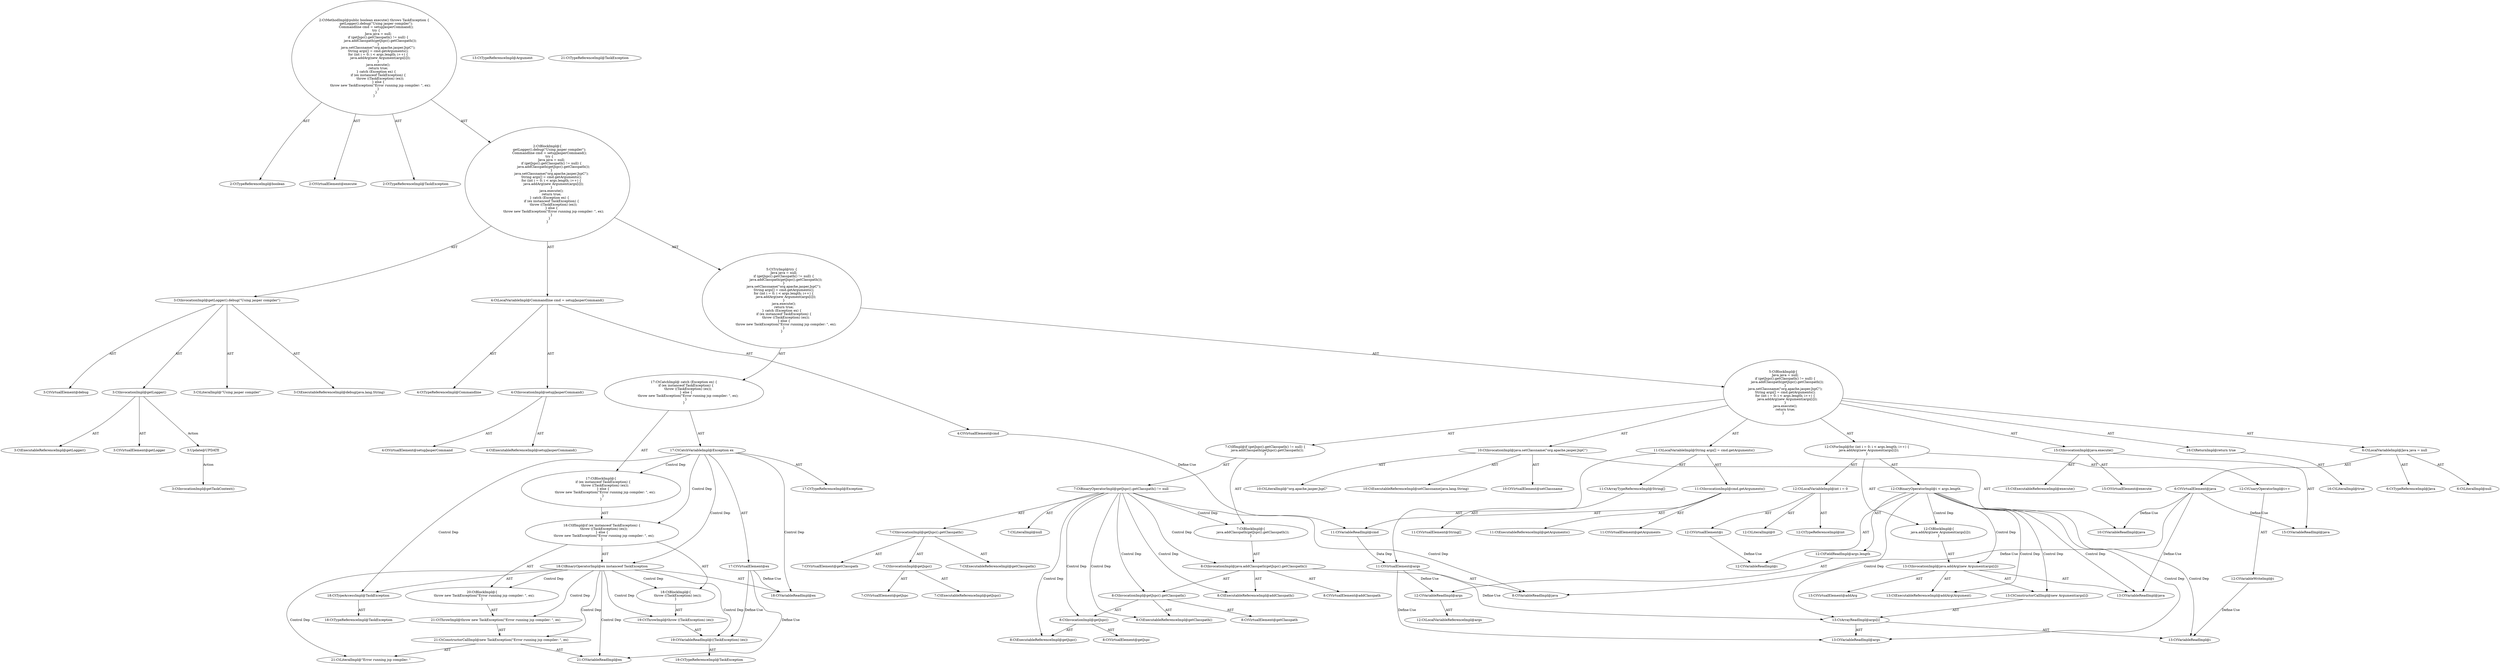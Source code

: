 digraph "execute#?" {
0 [label="2:CtTypeReferenceImpl@boolean" shape=ellipse]
1 [label="2:CtVirtualElement@execute" shape=ellipse]
2 [label="2:CtTypeReferenceImpl@TaskException" shape=ellipse]
3 [label="3:CtExecutableReferenceImpl@debug(java.lang.String)" shape=ellipse]
4 [label="3:CtVirtualElement@debug" shape=ellipse]
5 [label="3:CtExecutableReferenceImpl@getLogger()" shape=ellipse]
6 [label="3:CtVirtualElement@getLogger" shape=ellipse]
7 [label="3:CtInvocationImpl@getLogger()" shape=ellipse]
8 [label="3:CtLiteralImpl@\"Using jasper compiler\"" shape=ellipse]
9 [label="3:CtInvocationImpl@getLogger().debug(\"Using jasper compiler\")" shape=ellipse]
10 [label="4:CtTypeReferenceImpl@Commandline" shape=ellipse]
11 [label="4:CtExecutableReferenceImpl@setupJasperCommand()" shape=ellipse]
12 [label="4:CtVirtualElement@setupJasperCommand" shape=ellipse]
13 [label="4:CtInvocationImpl@setupJasperCommand()" shape=ellipse]
14 [label="4:CtVirtualElement@cmd" shape=ellipse]
15 [label="4:CtLocalVariableImpl@Commandline cmd = setupJasperCommand()" shape=ellipse]
16 [label="6:CtTypeReferenceImpl@Java" shape=ellipse]
17 [label="6:CtLiteralImpl@null" shape=ellipse]
18 [label="6:CtVirtualElement@java" shape=ellipse]
19 [label="6:CtLocalVariableImpl@Java java = null" shape=ellipse]
20 [label="7:CtExecutableReferenceImpl@getClasspath()" shape=ellipse]
21 [label="7:CtVirtualElement@getClasspath" shape=ellipse]
22 [label="7:CtExecutableReferenceImpl@getJspc()" shape=ellipse]
23 [label="7:CtVirtualElement@getJspc" shape=ellipse]
24 [label="7:CtInvocationImpl@getJspc()" shape=ellipse]
25 [label="7:CtInvocationImpl@getJspc().getClasspath()" shape=ellipse]
26 [label="7:CtLiteralImpl@null" shape=ellipse]
27 [label="7:CtBinaryOperatorImpl@getJspc().getClasspath() != null" shape=ellipse]
28 [label="8:CtExecutableReferenceImpl@addClasspath()" shape=ellipse]
29 [label="8:CtVirtualElement@addClasspath" shape=ellipse]
30 [label="8:CtVariableReadImpl@java" shape=ellipse]
31 [label="8:CtExecutableReferenceImpl@getClasspath()" shape=ellipse]
32 [label="8:CtVirtualElement@getClasspath" shape=ellipse]
33 [label="8:CtExecutableReferenceImpl@getJspc()" shape=ellipse]
34 [label="8:CtVirtualElement@getJspc" shape=ellipse]
35 [label="8:CtInvocationImpl@getJspc()" shape=ellipse]
36 [label="8:CtInvocationImpl@getJspc().getClasspath()" shape=ellipse]
37 [label="8:CtInvocationImpl@java.addClasspath(getJspc().getClasspath())" shape=ellipse]
38 [label="7:CtBlockImpl@\{
    java.addClasspath(getJspc().getClasspath());
\}" shape=ellipse]
39 [label="7:CtIfImpl@if (getJspc().getClasspath() != null) \{
    java.addClasspath(getJspc().getClasspath());
\}" shape=ellipse]
40 [label="10:CtExecutableReferenceImpl@setClassname(java.lang.String)" shape=ellipse]
41 [label="10:CtVirtualElement@setClassname" shape=ellipse]
42 [label="10:CtVariableReadImpl@java" shape=ellipse]
43 [label="10:CtLiteralImpl@\"org.apache.jasper.JspC\"" shape=ellipse]
44 [label="10:CtInvocationImpl@java.setClassname(\"org.apache.jasper.JspC\")" shape=ellipse]
45 [label="11:CtVirtualElement@String[]" shape=ellipse]
46 [label="11:CtArrayTypeReferenceImpl@String[]" shape=ellipse]
47 [label="11:CtExecutableReferenceImpl@getArguments()" shape=ellipse]
48 [label="11:CtVirtualElement@getArguments" shape=ellipse]
49 [label="11:CtVariableReadImpl@cmd" shape=ellipse]
50 [label="11:CtInvocationImpl@cmd.getArguments()" shape=ellipse]
51 [label="11:CtVirtualElement@args" shape=ellipse]
52 [label="11:CtLocalVariableImpl@String args[] = cmd.getArguments()" shape=ellipse]
53 [label="12:CtTypeReferenceImpl@int" shape=ellipse]
54 [label="12:CtLiteralImpl@0" shape=ellipse]
55 [label="12:CtVirtualElement@i" shape=ellipse]
56 [label="12:CtLocalVariableImpl@int i = 0" shape=ellipse]
57 [label="12:CtVariableReadImpl@i" shape=ellipse]
58 [label="12:CtVariableReadImpl@args" shape=ellipse]
59 [label="12:CtLocalVariableReferenceImpl@args" shape=ellipse]
60 [label="12:CtFieldReadImpl@args.length" shape=ellipse]
61 [label="12:CtBinaryOperatorImpl@i < args.length" shape=ellipse]
62 [label="12:CtVariableWriteImpl@i" shape=ellipse]
63 [label="12:CtUnaryOperatorImpl@i++" shape=ellipse]
64 [label="13:CtExecutableReferenceImpl@addArg(Argument)" shape=ellipse]
65 [label="13:CtVirtualElement@addArg" shape=ellipse]
66 [label="13:CtVariableReadImpl@java" shape=ellipse]
67 [label="13:CtTypeReferenceImpl@Argument" shape=ellipse]
68 [label="13:CtVariableReadImpl@args" shape=ellipse]
69 [label="13:CtVariableReadImpl@i" shape=ellipse]
70 [label="13:CtArrayReadImpl@args[i]" shape=ellipse]
71 [label="13:CtConstructorCallImpl@new Argument(args[i])" shape=ellipse]
72 [label="13:CtInvocationImpl@java.addArg(new Argument(args[i]))" shape=ellipse]
73 [label="12:CtBlockImpl@\{
    java.addArg(new Argument(args[i]));
\}" shape=ellipse]
74 [label="12:CtForImpl@for (int i = 0; i < args.length; i++) \{
    java.addArg(new Argument(args[i]));
\}" shape=ellipse]
75 [label="15:CtExecutableReferenceImpl@execute()" shape=ellipse]
76 [label="15:CtVirtualElement@execute" shape=ellipse]
77 [label="15:CtVariableReadImpl@java" shape=ellipse]
78 [label="15:CtInvocationImpl@java.execute()" shape=ellipse]
79 [label="16:CtLiteralImpl@true" shape=ellipse]
80 [label="16:CtReturnImpl@return true" shape=ellipse]
81 [label="5:CtBlockImpl@\{
    Java java = null;
    if (getJspc().getClasspath() != null) \{
        java.addClasspath(getJspc().getClasspath());
    \}
    java.setClassname(\"org.apache.jasper.JspC\");
    String args[] = cmd.getArguments();
    for (int i = 0; i < args.length; i++) \{
        java.addArg(new Argument(args[i]));
    \}
    java.execute();
    return true;
\}" shape=ellipse]
82 [label="17:CtVirtualElement@ex" shape=ellipse]
83 [label="17:CtTypeReferenceImpl@Exception" shape=ellipse]
84 [label="17:CtCatchVariableImpl@Exception ex" shape=ellipse]
85 [label="18:CtVariableReadImpl@ex" shape=ellipse]
86 [label="18:CtTypeAccessImpl@TaskException" shape=ellipse]
87 [label="18:CtTypeReferenceImpl@TaskException" shape=ellipse]
88 [label="18:CtBinaryOperatorImpl@ex instanceof TaskException" shape=ellipse]
89 [label="19:CtVariableReadImpl@((TaskException) (ex))" shape=ellipse]
90 [label="19:CtTypeReferenceImpl@TaskException" shape=ellipse]
91 [label="19:CtThrowImpl@throw ((TaskException) (ex))" shape=ellipse]
92 [label="18:CtBlockImpl@\{
    throw ((TaskException) (ex));
\}" shape=ellipse]
93 [label="21:CtTypeReferenceImpl@TaskException" shape=ellipse]
94 [label="21:CtLiteralImpl@\"Error running jsp compiler: \"" shape=ellipse]
95 [label="21:CtVariableReadImpl@ex" shape=ellipse]
96 [label="21:CtConstructorCallImpl@new TaskException(\"Error running jsp compiler: \", ex)" shape=ellipse]
97 [label="21:CtThrowImpl@throw new TaskException(\"Error running jsp compiler: \", ex)" shape=ellipse]
98 [label="20:CtBlockImpl@\{
    throw new TaskException(\"Error running jsp compiler: \", ex);
\}" shape=ellipse]
99 [label="18:CtIfImpl@if (ex instanceof TaskException) \{
    throw ((TaskException) (ex));
\} else \{
    throw new TaskException(\"Error running jsp compiler: \", ex);
\}" shape=ellipse]
100 [label="17:CtBlockImpl@\{
    if (ex instanceof TaskException) \{
        throw ((TaskException) (ex));
    \} else \{
        throw new TaskException(\"Error running jsp compiler: \", ex);
    \}
\}" shape=ellipse]
101 [label="17:CtCatchImpl@ catch (Exception ex) \{
    if (ex instanceof TaskException) \{
        throw ((TaskException) (ex));
    \} else \{
        throw new TaskException(\"Error running jsp compiler: \", ex);
    \}
\}" shape=ellipse]
102 [label="5:CtTryImpl@try \{
    Java java = null;
    if (getJspc().getClasspath() != null) \{
        java.addClasspath(getJspc().getClasspath());
    \}
    java.setClassname(\"org.apache.jasper.JspC\");
    String args[] = cmd.getArguments();
    for (int i = 0; i < args.length; i++) \{
        java.addArg(new Argument(args[i]));
    \}
    java.execute();
    return true;
\} catch (Exception ex) \{
    if (ex instanceof TaskException) \{
        throw ((TaskException) (ex));
    \} else \{
        throw new TaskException(\"Error running jsp compiler: \", ex);
    \}
\}" shape=ellipse]
103 [label="2:CtBlockImpl@\{
    getLogger().debug(\"Using jasper compiler\");
    Commandline cmd = setupJasperCommand();
    try \{
        Java java = null;
        if (getJspc().getClasspath() != null) \{
            java.addClasspath(getJspc().getClasspath());
        \}
        java.setClassname(\"org.apache.jasper.JspC\");
        String args[] = cmd.getArguments();
        for (int i = 0; i < args.length; i++) \{
            java.addArg(new Argument(args[i]));
        \}
        java.execute();
        return true;
    \} catch (Exception ex) \{
        if (ex instanceof TaskException) \{
            throw ((TaskException) (ex));
        \} else \{
            throw new TaskException(\"Error running jsp compiler: \", ex);
        \}
    \}
\}" shape=ellipse]
104 [label="2:CtMethodImpl@public boolean execute() throws TaskException \{
    getLogger().debug(\"Using jasper compiler\");
    Commandline cmd = setupJasperCommand();
    try \{
        Java java = null;
        if (getJspc().getClasspath() != null) \{
            java.addClasspath(getJspc().getClasspath());
        \}
        java.setClassname(\"org.apache.jasper.JspC\");
        String args[] = cmd.getArguments();
        for (int i = 0; i < args.length; i++) \{
            java.addArg(new Argument(args[i]));
        \}
        java.execute();
        return true;
    \} catch (Exception ex) \{
        if (ex instanceof TaskException) \{
            throw ((TaskException) (ex));
        \} else \{
            throw new TaskException(\"Error running jsp compiler: \", ex);
        \}
    \}
\}" shape=ellipse]
105 [label="3:Update@UPDATE" shape=ellipse]
106 [label="3:CtInvocationImpl@getTaskContext()" shape=ellipse]
7 -> 6 [label="AST"];
7 -> 5 [label="AST"];
7 -> 105 [label="Action"];
9 -> 4 [label="AST"];
9 -> 7 [label="AST"];
9 -> 3 [label="AST"];
9 -> 8 [label="AST"];
13 -> 12 [label="AST"];
13 -> 11 [label="AST"];
14 -> 49 [label="Define-Use"];
15 -> 14 [label="AST"];
15 -> 10 [label="AST"];
15 -> 13 [label="AST"];
18 -> 30 [label="Define-Use"];
18 -> 42 [label="Define-Use"];
18 -> 66 [label="Define-Use"];
18 -> 77 [label="Define-Use"];
19 -> 18 [label="AST"];
19 -> 16 [label="AST"];
19 -> 17 [label="AST"];
24 -> 23 [label="AST"];
24 -> 22 [label="AST"];
25 -> 21 [label="AST"];
25 -> 24 [label="AST"];
25 -> 20 [label="AST"];
27 -> 25 [label="AST"];
27 -> 26 [label="AST"];
27 -> 38 [label="Control Dep"];
27 -> 37 [label="Control Dep"];
27 -> 28 [label="Control Dep"];
27 -> 30 [label="Control Dep"];
27 -> 36 [label="Control Dep"];
27 -> 31 [label="Control Dep"];
27 -> 35 [label="Control Dep"];
27 -> 33 [label="Control Dep"];
35 -> 34 [label="AST"];
35 -> 33 [label="AST"];
36 -> 32 [label="AST"];
36 -> 35 [label="AST"];
36 -> 31 [label="AST"];
37 -> 29 [label="AST"];
37 -> 30 [label="AST"];
37 -> 28 [label="AST"];
37 -> 36 [label="AST"];
38 -> 37 [label="AST"];
39 -> 27 [label="AST"];
39 -> 38 [label="AST"];
44 -> 41 [label="AST"];
44 -> 42 [label="AST"];
44 -> 40 [label="AST"];
44 -> 43 [label="AST"];
46 -> 45 [label="AST"];
49 -> 51 [label="Data Dep"];
50 -> 48 [label="AST"];
50 -> 49 [label="AST"];
50 -> 47 [label="AST"];
51 -> 58 [label="Define-Use"];
51 -> 68 [label="Define-Use"];
51 -> 70 [label="Define-Use"];
52 -> 51 [label="AST"];
52 -> 46 [label="AST"];
52 -> 50 [label="AST"];
55 -> 57 [label="Define-Use"];
56 -> 55 [label="AST"];
56 -> 53 [label="AST"];
56 -> 54 [label="AST"];
58 -> 59 [label="AST"];
60 -> 58 [label="AST"];
61 -> 57 [label="AST"];
61 -> 60 [label="AST"];
61 -> 73 [label="Control Dep"];
61 -> 72 [label="Control Dep"];
61 -> 64 [label="Control Dep"];
61 -> 66 [label="Control Dep"];
61 -> 71 [label="Control Dep"];
61 -> 70 [label="Control Dep"];
61 -> 68 [label="Control Dep"];
61 -> 69 [label="Control Dep"];
62 -> 69 [label="Define-Use"];
63 -> 62 [label="AST"];
70 -> 68 [label="AST"];
70 -> 69 [label="AST"];
71 -> 70 [label="AST"];
72 -> 65 [label="AST"];
72 -> 66 [label="AST"];
72 -> 64 [label="AST"];
72 -> 71 [label="AST"];
73 -> 72 [label="AST"];
74 -> 56 [label="AST"];
74 -> 61 [label="AST"];
74 -> 63 [label="AST"];
74 -> 73 [label="AST"];
78 -> 76 [label="AST"];
78 -> 77 [label="AST"];
78 -> 75 [label="AST"];
80 -> 79 [label="AST"];
81 -> 19 [label="AST"];
81 -> 39 [label="AST"];
81 -> 44 [label="AST"];
81 -> 52 [label="AST"];
81 -> 74 [label="AST"];
81 -> 78 [label="AST"];
81 -> 80 [label="AST"];
82 -> 85 [label="Define-Use"];
82 -> 89 [label="Define-Use"];
82 -> 95 [label="Define-Use"];
84 -> 82 [label="AST"];
84 -> 83 [label="AST"];
84 -> 100 [label="Control Dep"];
84 -> 99 [label="Control Dep"];
84 -> 88 [label="Control Dep"];
84 -> 85 [label="Control Dep"];
84 -> 86 [label="Control Dep"];
86 -> 87 [label="AST"];
88 -> 85 [label="AST"];
88 -> 86 [label="AST"];
88 -> 92 [label="Control Dep"];
88 -> 91 [label="Control Dep"];
88 -> 89 [label="Control Dep"];
88 -> 98 [label="Control Dep"];
88 -> 97 [label="Control Dep"];
88 -> 96 [label="Control Dep"];
88 -> 94 [label="Control Dep"];
88 -> 95 [label="Control Dep"];
89 -> 90 [label="AST"];
91 -> 89 [label="AST"];
92 -> 91 [label="AST"];
96 -> 94 [label="AST"];
96 -> 95 [label="AST"];
97 -> 96 [label="AST"];
98 -> 97 [label="AST"];
99 -> 88 [label="AST"];
99 -> 92 [label="AST"];
99 -> 98 [label="AST"];
100 -> 99 [label="AST"];
101 -> 84 [label="AST"];
101 -> 100 [label="AST"];
102 -> 81 [label="AST"];
102 -> 101 [label="AST"];
103 -> 9 [label="AST"];
103 -> 15 [label="AST"];
103 -> 102 [label="AST"];
104 -> 1 [label="AST"];
104 -> 0 [label="AST"];
104 -> 2 [label="AST"];
104 -> 103 [label="AST"];
105 -> 106 [label="Action"];
}